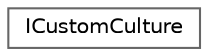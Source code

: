 digraph "Graphical Class Hierarchy"
{
 // INTERACTIVE_SVG=YES
 // LATEX_PDF_SIZE
  bgcolor="transparent";
  edge [fontname=Helvetica,fontsize=10,labelfontname=Helvetica,labelfontsize=10];
  node [fontname=Helvetica,fontsize=10,shape=box,height=0.2,width=0.4];
  rankdir="LR";
  Node0 [id="Node000000",label="ICustomCulture",height=0.2,width=0.4,color="grey40", fillcolor="white", style="filled",URL="$d5/d1d/classICustomCulture.html",tooltip="Interface for a custom culture."];
}
